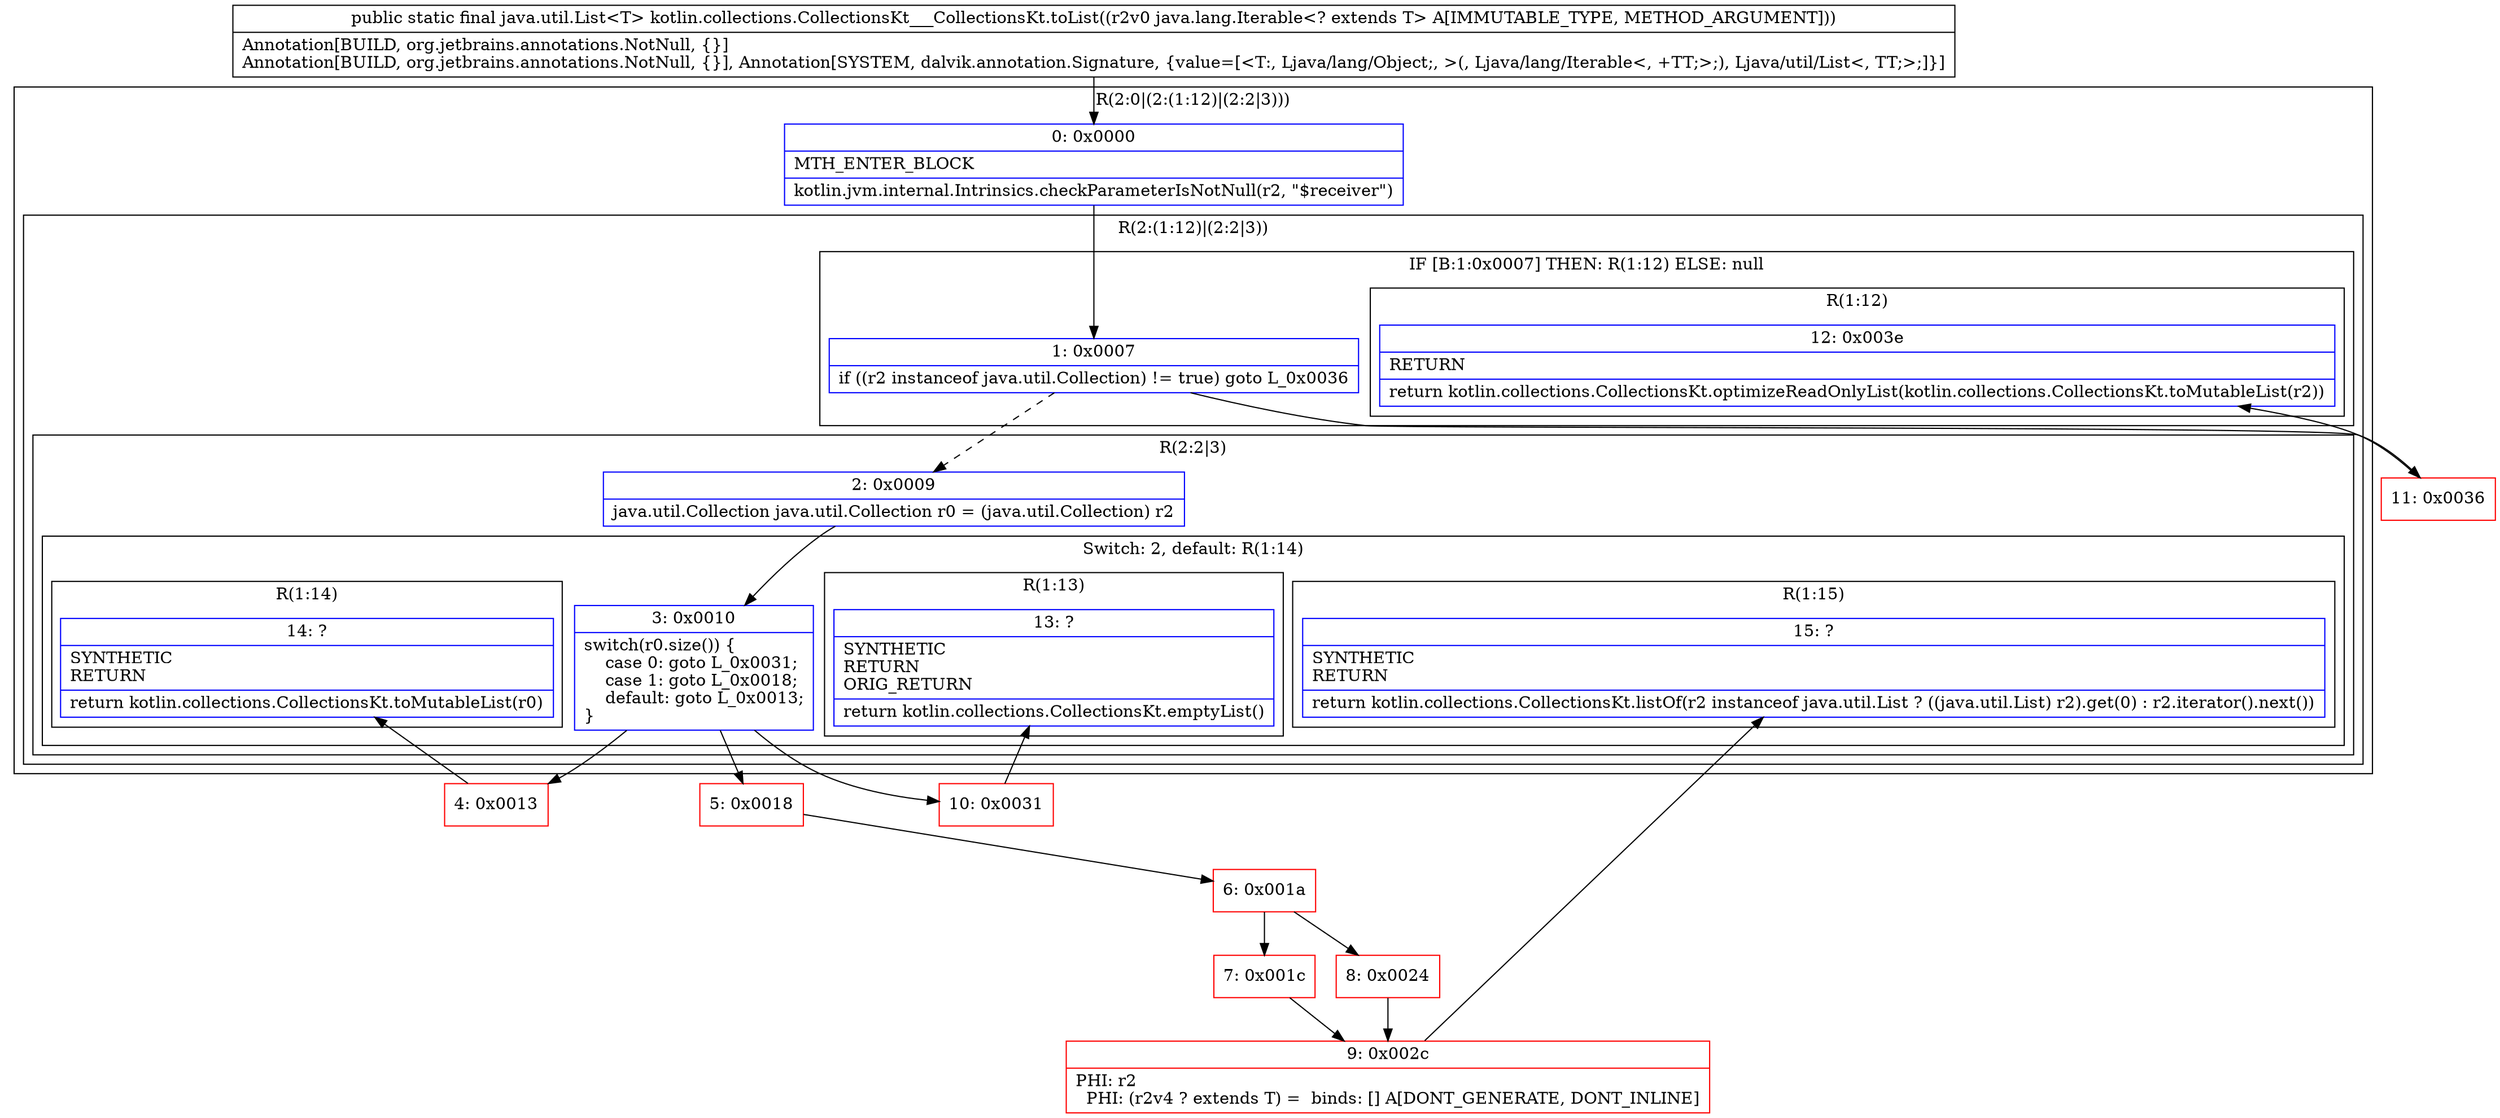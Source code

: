 digraph "CFG forkotlin.collections.CollectionsKt___CollectionsKt.toList(Ljava\/lang\/Iterable;)Ljava\/util\/List;" {
subgraph cluster_Region_1067208228 {
label = "R(2:0|(2:(1:12)|(2:2|3)))";
node [shape=record,color=blue];
Node_0 [shape=record,label="{0\:\ 0x0000|MTH_ENTER_BLOCK\l|kotlin.jvm.internal.Intrinsics.checkParameterIsNotNull(r2, \"$receiver\")\l}"];
subgraph cluster_Region_694778309 {
label = "R(2:(1:12)|(2:2|3))";
node [shape=record,color=blue];
subgraph cluster_IfRegion_647641030 {
label = "IF [B:1:0x0007] THEN: R(1:12) ELSE: null";
node [shape=record,color=blue];
Node_1 [shape=record,label="{1\:\ 0x0007|if ((r2 instanceof java.util.Collection) != true) goto L_0x0036\l}"];
subgraph cluster_Region_89838073 {
label = "R(1:12)";
node [shape=record,color=blue];
Node_12 [shape=record,label="{12\:\ 0x003e|RETURN\l|return kotlin.collections.CollectionsKt.optimizeReadOnlyList(kotlin.collections.CollectionsKt.toMutableList(r2))\l}"];
}
}
subgraph cluster_Region_1879336817 {
label = "R(2:2|3)";
node [shape=record,color=blue];
Node_2 [shape=record,label="{2\:\ 0x0009|java.util.Collection java.util.Collection r0 = (java.util.Collection) r2\l}"];
subgraph cluster_SwitchRegion_1026158407 {
label = "Switch: 2, default: R(1:14)";
node [shape=record,color=blue];
Node_3 [shape=record,label="{3\:\ 0x0010|switch(r0.size()) \{\l    case 0: goto L_0x0031;\l    case 1: goto L_0x0018;\l    default: goto L_0x0013;\l\}\l}"];
subgraph cluster_Region_1491751448 {
label = "R(1:13)";
node [shape=record,color=blue];
Node_13 [shape=record,label="{13\:\ ?|SYNTHETIC\lRETURN\lORIG_RETURN\l|return kotlin.collections.CollectionsKt.emptyList()\l}"];
}
subgraph cluster_Region_984592273 {
label = "R(1:15)";
node [shape=record,color=blue];
Node_15 [shape=record,label="{15\:\ ?|SYNTHETIC\lRETURN\l|return kotlin.collections.CollectionsKt.listOf(r2 instanceof java.util.List ? ((java.util.List) r2).get(0) : r2.iterator().next())\l}"];
}
subgraph cluster_Region_12538317 {
label = "R(1:14)";
node [shape=record,color=blue];
Node_14 [shape=record,label="{14\:\ ?|SYNTHETIC\lRETURN\l|return kotlin.collections.CollectionsKt.toMutableList(r0)\l}"];
}
}
}
}
}
Node_4 [shape=record,color=red,label="{4\:\ 0x0013}"];
Node_5 [shape=record,color=red,label="{5\:\ 0x0018}"];
Node_6 [shape=record,color=red,label="{6\:\ 0x001a}"];
Node_7 [shape=record,color=red,label="{7\:\ 0x001c}"];
Node_8 [shape=record,color=red,label="{8\:\ 0x0024}"];
Node_9 [shape=record,color=red,label="{9\:\ 0x002c|PHI: r2 \l  PHI: (r2v4 ? extends T) =  binds: [] A[DONT_GENERATE, DONT_INLINE]\l}"];
Node_10 [shape=record,color=red,label="{10\:\ 0x0031}"];
Node_11 [shape=record,color=red,label="{11\:\ 0x0036}"];
MethodNode[shape=record,label="{public static final java.util.List\<T\> kotlin.collections.CollectionsKt___CollectionsKt.toList((r2v0 java.lang.Iterable\<? extends T\> A[IMMUTABLE_TYPE, METHOD_ARGUMENT]))  | Annotation[BUILD, org.jetbrains.annotations.NotNull, \{\}]\lAnnotation[BUILD, org.jetbrains.annotations.NotNull, \{\}], Annotation[SYSTEM, dalvik.annotation.Signature, \{value=[\<T:, Ljava\/lang\/Object;, \>(, Ljava\/lang\/Iterable\<, +TT;\>;), Ljava\/util\/List\<, TT;\>;]\}]\l}"];
MethodNode -> Node_0;
Node_0 -> Node_1;
Node_1 -> Node_2[style=dashed];
Node_1 -> Node_11;
Node_2 -> Node_3;
Node_3 -> Node_4;
Node_3 -> Node_5;
Node_3 -> Node_10;
Node_4 -> Node_14;
Node_5 -> Node_6;
Node_6 -> Node_7;
Node_6 -> Node_8;
Node_7 -> Node_9;
Node_8 -> Node_9;
Node_9 -> Node_15;
Node_10 -> Node_13;
Node_11 -> Node_12;
}

